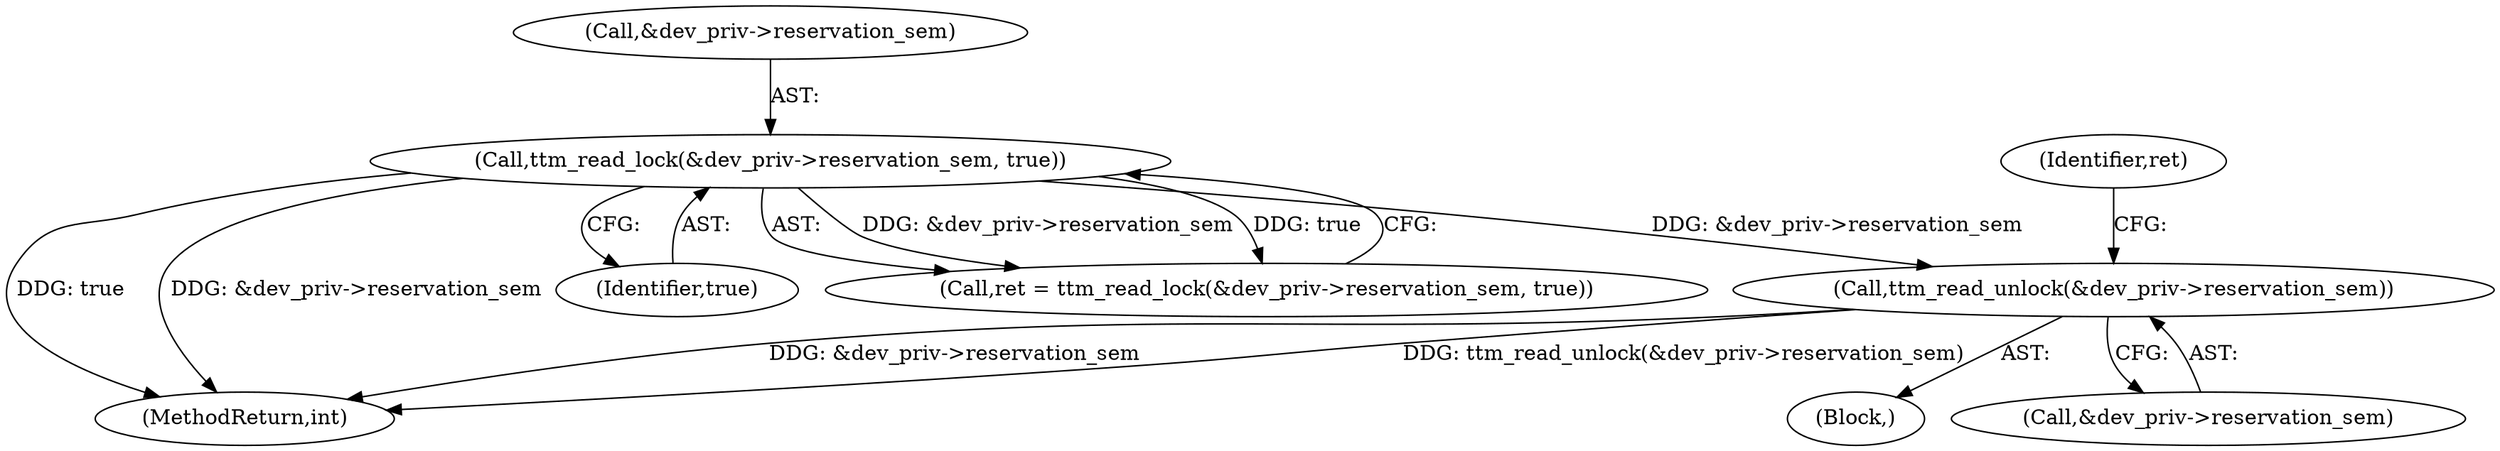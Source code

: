 digraph "0_linux_07678eca2cf9c9a18584e546c2b2a0d0c9a3150c@API" {
"1000459" [label="(Call,ttm_read_unlock(&dev_priv->reservation_sem))"];
"1000231" [label="(Call,ttm_read_lock(&dev_priv->reservation_sem, true))"];
"1000460" [label="(Call,&dev_priv->reservation_sem)"];
"1000231" [label="(Call,ttm_read_lock(&dev_priv->reservation_sem, true))"];
"1000465" [label="(Identifier,ret)"];
"1000232" [label="(Call,&dev_priv->reservation_sem)"];
"1000466" [label="(MethodReturn,int)"];
"1000105" [label="(Block,)"];
"1000459" [label="(Call,ttm_read_unlock(&dev_priv->reservation_sem))"];
"1000236" [label="(Identifier,true)"];
"1000229" [label="(Call,ret = ttm_read_lock(&dev_priv->reservation_sem, true))"];
"1000459" -> "1000105"  [label="AST: "];
"1000459" -> "1000460"  [label="CFG: "];
"1000460" -> "1000459"  [label="AST: "];
"1000465" -> "1000459"  [label="CFG: "];
"1000459" -> "1000466"  [label="DDG: &dev_priv->reservation_sem"];
"1000459" -> "1000466"  [label="DDG: ttm_read_unlock(&dev_priv->reservation_sem)"];
"1000231" -> "1000459"  [label="DDG: &dev_priv->reservation_sem"];
"1000231" -> "1000229"  [label="AST: "];
"1000231" -> "1000236"  [label="CFG: "];
"1000232" -> "1000231"  [label="AST: "];
"1000236" -> "1000231"  [label="AST: "];
"1000229" -> "1000231"  [label="CFG: "];
"1000231" -> "1000466"  [label="DDG: true"];
"1000231" -> "1000466"  [label="DDG: &dev_priv->reservation_sem"];
"1000231" -> "1000229"  [label="DDG: &dev_priv->reservation_sem"];
"1000231" -> "1000229"  [label="DDG: true"];
}
